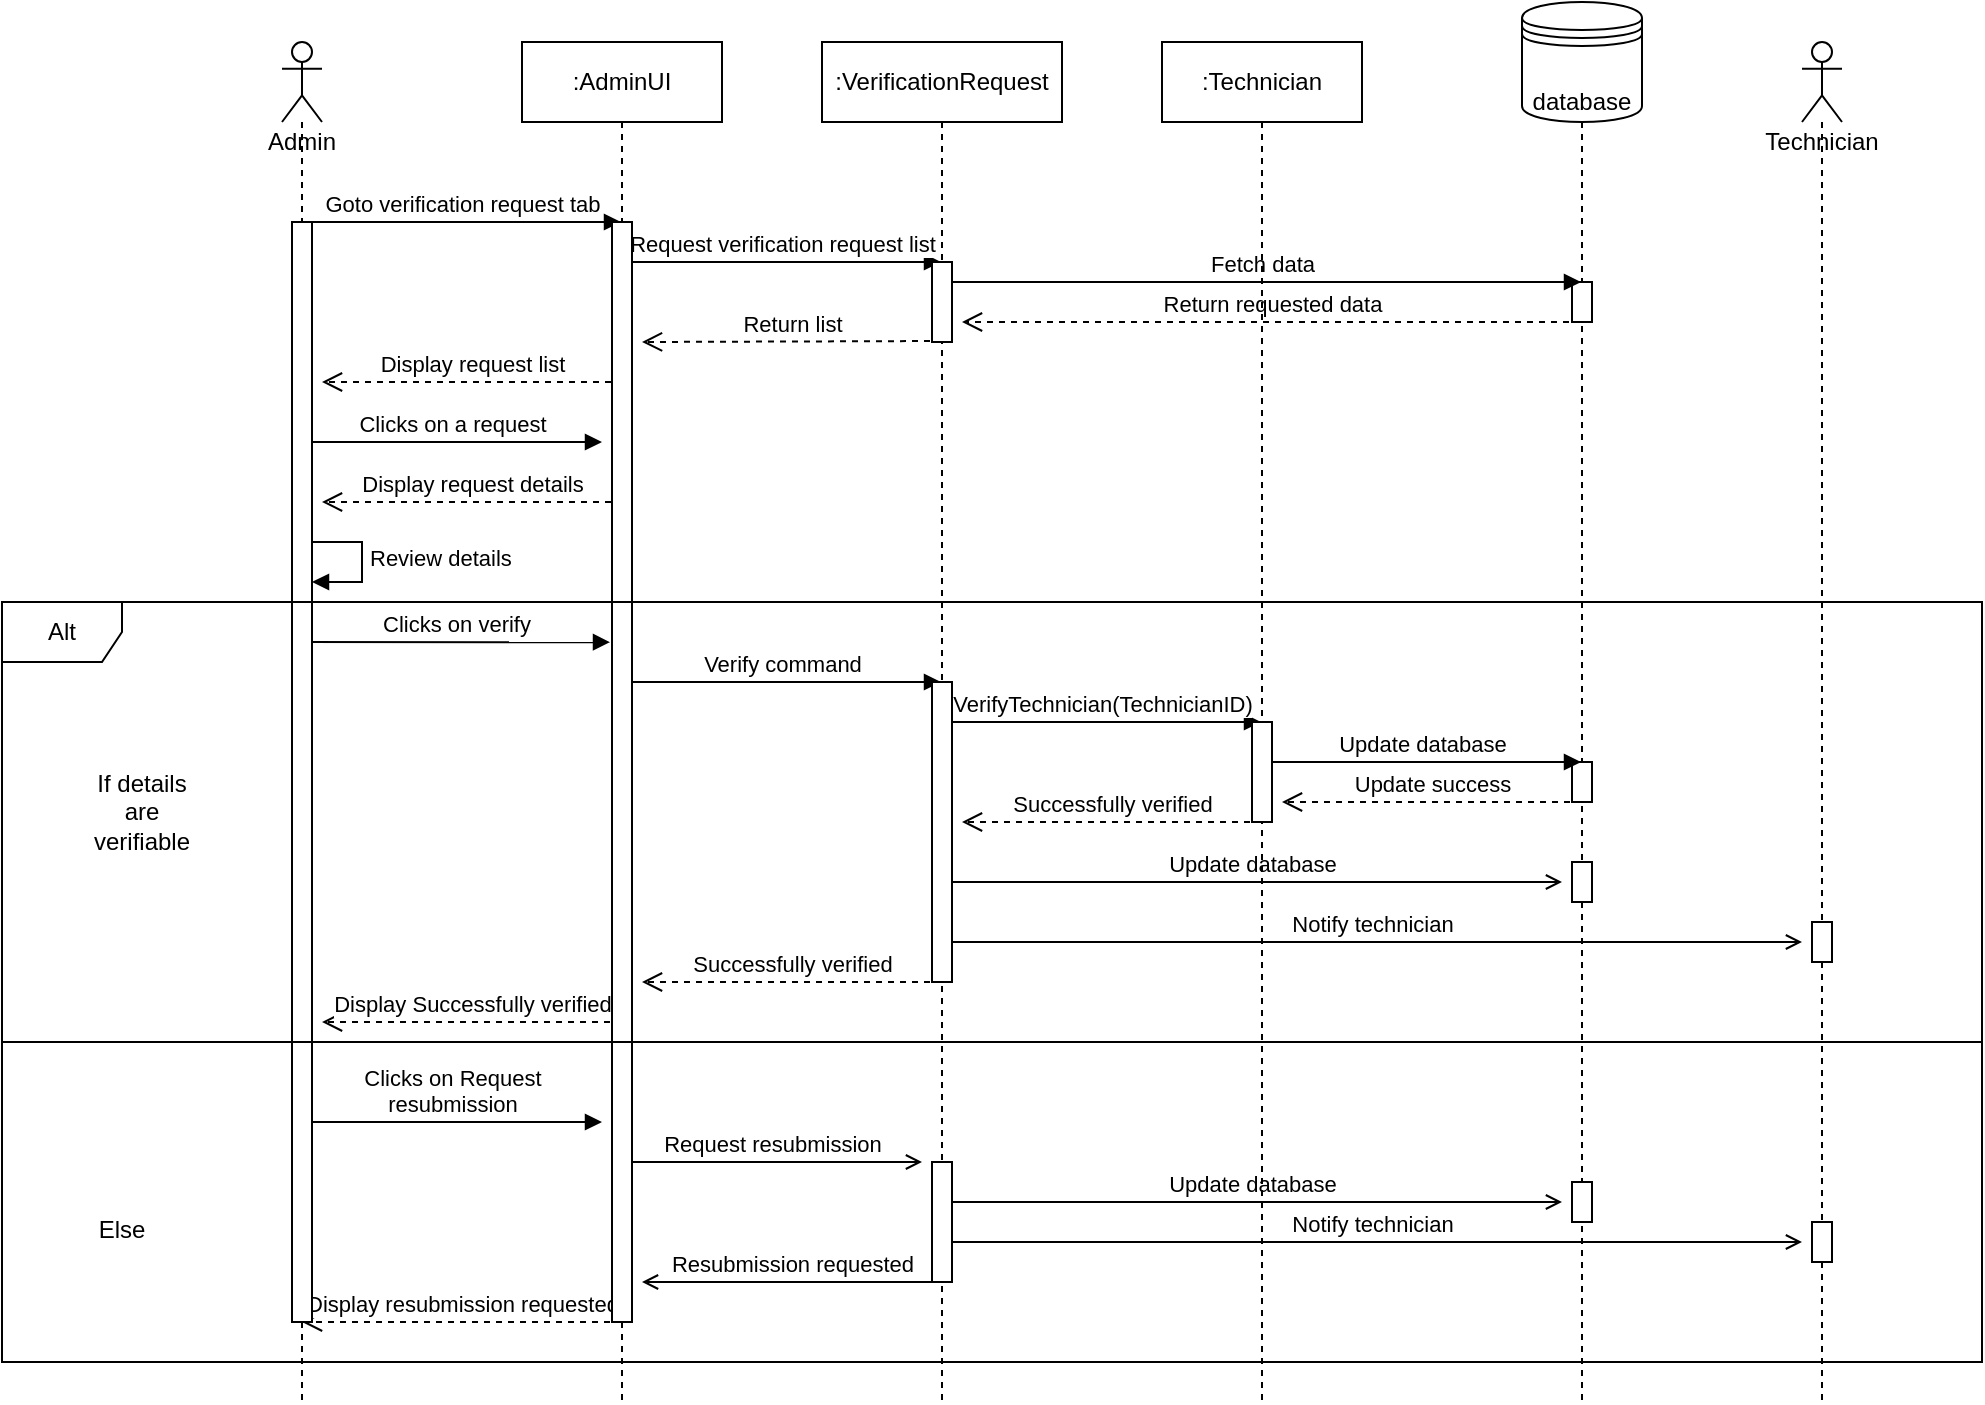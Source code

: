 <mxfile version="20.5.2" type="google"><diagram id="WNlppqkLecCwL8a12EqX" name="Page-1"><mxGraphModel grid="1" page="1" gridSize="10" guides="1" tooltips="1" connect="1" arrows="1" fold="1" pageScale="1" pageWidth="827" pageHeight="1169" math="0" shadow="0"><root><mxCell id="0"/><mxCell id="1" parent="0"/><mxCell id="yfMYkttJ6dfOI2MjK5mH-7" value="database" style="shape=umlLifeline;participant=datastore;perimeter=lifelinePerimeter;whiteSpace=wrap;html=1;container=1;collapsible=0;recursiveResize=0;verticalAlign=top;spacingTop=36;outlineConnect=0;size=60;" vertex="1" parent="1"><mxGeometry x="1650" y="540" width="60" height="700" as="geometry"/></mxCell><mxCell id="yfMYkttJ6dfOI2MjK5mH-45" value="" style="html=1;points=[];perimeter=orthogonalPerimeter;" vertex="1" parent="yfMYkttJ6dfOI2MjK5mH-7"><mxGeometry x="25" y="380" width="10" height="20" as="geometry"/></mxCell><mxCell id="yfMYkttJ6dfOI2MjK5mH-46" value="" style="html=1;points=[];perimeter=orthogonalPerimeter;" vertex="1" parent="yfMYkttJ6dfOI2MjK5mH-7"><mxGeometry x="25" y="430" width="10" height="20" as="geometry"/></mxCell><mxCell id="yfMYkttJ6dfOI2MjK5mH-48" value="" style="html=1;points=[];perimeter=orthogonalPerimeter;" vertex="1" parent="yfMYkttJ6dfOI2MjK5mH-7"><mxGeometry x="25" y="590" width="10" height="20" as="geometry"/></mxCell><mxCell id="yfMYkttJ6dfOI2MjK5mH-43" value="" style="html=1;points=[];perimeter=orthogonalPerimeter;" vertex="1" parent="yfMYkttJ6dfOI2MjK5mH-7"><mxGeometry x="25" y="140" width="10" height="20" as="geometry"/></mxCell><mxCell id="yfMYkttJ6dfOI2MjK5mH-8" value="Goto verification request tab" style="html=1;verticalAlign=bottom;endArrow=block;rounded=0;" edge="1" parent="1" target="yfMYkttJ6dfOI2MjK5mH-3"><mxGeometry width="80" relative="1" as="geometry"><mxPoint x="1040" y="650" as="sourcePoint"/><mxPoint x="1120" y="650" as="targetPoint"/></mxGeometry></mxCell><mxCell id="yfMYkttJ6dfOI2MjK5mH-10" value="Fetch data" style="html=1;verticalAlign=bottom;endArrow=block;rounded=0;" edge="1" parent="1" source="yfMYkttJ6dfOI2MjK5mH-4" target="yfMYkttJ6dfOI2MjK5mH-7"><mxGeometry width="80" relative="1" as="geometry"><mxPoint x="1360" y="690" as="sourcePoint"/><mxPoint x="1519.5" y="690" as="targetPoint"/><Array as="points"><mxPoint x="1380" y="680"/><mxPoint x="1620" y="680"/></Array></mxGeometry></mxCell><mxCell id="yfMYkttJ6dfOI2MjK5mH-11" value="Return requested data" style="html=1;verticalAlign=bottom;endArrow=open;dashed=1;endSize=8;rounded=0;" edge="1" parent="1" source="yfMYkttJ6dfOI2MjK5mH-7"><mxGeometry relative="1" as="geometry"><mxPoint x="1680" y="720" as="sourcePoint"/><mxPoint x="1370" y="700" as="targetPoint"/><Array as="points"><mxPoint x="1420" y="700"/></Array></mxGeometry></mxCell><mxCell id="yfMYkttJ6dfOI2MjK5mH-14" value="Clicks on a request" style="html=1;verticalAlign=bottom;endArrow=block;rounded=0;" edge="1" parent="1"><mxGeometry width="80" relative="1" as="geometry"><mxPoint x="1040" y="760" as="sourcePoint"/><mxPoint x="1190" y="760" as="targetPoint"/></mxGeometry></mxCell><mxCell id="yfMYkttJ6dfOI2MjK5mH-15" value="Display request details" style="html=1;verticalAlign=bottom;endArrow=open;dashed=1;endSize=8;rounded=0;" edge="1" parent="1"><mxGeometry relative="1" as="geometry"><mxPoint x="1200.5" y="790" as="sourcePoint"/><mxPoint x="1050" y="790" as="targetPoint"/></mxGeometry></mxCell><mxCell id="yfMYkttJ6dfOI2MjK5mH-17" value="Review details" style="edgeStyle=orthogonalEdgeStyle;html=1;align=left;spacingLeft=2;endArrow=block;rounded=0;entryX=1;entryY=0;" edge="1" parent="1"><mxGeometry relative="1" as="geometry"><mxPoint x="1040" y="810" as="sourcePoint"/><Array as="points"><mxPoint x="1070" y="810"/></Array><mxPoint x="1045" y="830" as="targetPoint"/></mxGeometry></mxCell><mxCell id="yfMYkttJ6dfOI2MjK5mH-19" value="Verify command" style="html=1;verticalAlign=bottom;endArrow=block;rounded=0;" edge="1" parent="1"><mxGeometry width="80" relative="1" as="geometry"><mxPoint x="1200" y="880" as="sourcePoint"/><mxPoint x="1359.5" y="880" as="targetPoint"/></mxGeometry></mxCell><mxCell id="yfMYkttJ6dfOI2MjK5mH-20" value="VerifyTechnician(TechnicianID)" style="html=1;verticalAlign=bottom;endArrow=block;rounded=0;" edge="1" parent="1"><mxGeometry width="80" relative="1" as="geometry"><mxPoint x="1360" y="900" as="sourcePoint"/><mxPoint x="1519.5" y="900" as="targetPoint"/></mxGeometry></mxCell><mxCell id="yfMYkttJ6dfOI2MjK5mH-21" value="Update database" style="html=1;verticalAlign=bottom;endArrow=block;rounded=0;" edge="1" parent="1"><mxGeometry width="80" relative="1" as="geometry"><mxPoint x="1520" y="920" as="sourcePoint"/><mxPoint x="1679.5" y="920" as="targetPoint"/></mxGeometry></mxCell><mxCell id="yfMYkttJ6dfOI2MjK5mH-22" value="Update success" style="html=1;verticalAlign=bottom;endArrow=open;dashed=1;endSize=8;rounded=0;" edge="1" parent="1"><mxGeometry relative="1" as="geometry"><mxPoint x="1680" y="940" as="sourcePoint"/><mxPoint x="1530" y="940" as="targetPoint"/></mxGeometry></mxCell><mxCell id="yfMYkttJ6dfOI2MjK5mH-23" value="Successfully verified" style="html=1;verticalAlign=bottom;endArrow=open;dashed=1;endSize=8;rounded=0;" edge="1" parent="1"><mxGeometry relative="1" as="geometry"><mxPoint x="1520" y="950" as="sourcePoint"/><mxPoint x="1370" y="950" as="targetPoint"/></mxGeometry></mxCell><mxCell id="yfMYkttJ6dfOI2MjK5mH-24" value="Update database" style="html=1;verticalAlign=bottom;endArrow=open;rounded=0;endFill=0;" edge="1" parent="1"><mxGeometry width="80" relative="1" as="geometry"><mxPoint x="1360" y="980" as="sourcePoint"/><mxPoint x="1670" y="980" as="targetPoint"/></mxGeometry></mxCell><mxCell id="yfMYkttJ6dfOI2MjK5mH-25" value="Technician" style="shape=umlLifeline;participant=umlActor;perimeter=lifelinePerimeter;whiteSpace=wrap;html=1;container=1;collapsible=0;recursiveResize=0;verticalAlign=top;spacingTop=36;outlineConnect=0;" vertex="1" parent="1"><mxGeometry x="1790" y="560" width="20" height="680" as="geometry"/></mxCell><mxCell id="yfMYkttJ6dfOI2MjK5mH-47" value="" style="html=1;points=[];perimeter=orthogonalPerimeter;" vertex="1" parent="yfMYkttJ6dfOI2MjK5mH-25"><mxGeometry x="5" y="440" width="10" height="20" as="geometry"/></mxCell><mxCell id="yfMYkttJ6dfOI2MjK5mH-49" value="" style="html=1;points=[];perimeter=orthogonalPerimeter;" vertex="1" parent="yfMYkttJ6dfOI2MjK5mH-25"><mxGeometry x="5" y="590" width="10" height="20" as="geometry"/></mxCell><mxCell id="yfMYkttJ6dfOI2MjK5mH-26" value="Successfully verified" style="html=1;verticalAlign=bottom;endArrow=open;dashed=1;endSize=8;rounded=0;" edge="1" parent="1"><mxGeometry relative="1" as="geometry"><mxPoint x="1360" y="1030" as="sourcePoint"/><mxPoint x="1210" y="1030" as="targetPoint"/></mxGeometry></mxCell><mxCell id="yfMYkttJ6dfOI2MjK5mH-27" value="Display Successfully verified" style="html=1;verticalAlign=bottom;endArrow=open;dashed=1;endSize=8;rounded=0;" edge="1" parent="1"><mxGeometry relative="1" as="geometry"><mxPoint x="1200" y="1050" as="sourcePoint"/><mxPoint x="1050" y="1050" as="targetPoint"/></mxGeometry></mxCell><mxCell id="yfMYkttJ6dfOI2MjK5mH-28" value="Notify technician" style="html=1;verticalAlign=bottom;endArrow=open;rounded=0;endFill=0;" edge="1" parent="1"><mxGeometry width="80" relative="1" as="geometry"><mxPoint x="1360" y="1010" as="sourcePoint"/><mxPoint x="1790" y="1010" as="targetPoint"/></mxGeometry></mxCell><mxCell id="yfMYkttJ6dfOI2MjK5mH-29" value="&lt;div&gt;Clicks on Request &lt;br&gt;&lt;/div&gt;&lt;div&gt;resubmission&lt;/div&gt;" style="html=1;verticalAlign=bottom;endArrow=block;rounded=0;" edge="1" parent="1"><mxGeometry x="0.003" width="80" relative="1" as="geometry"><mxPoint x="1040" y="1100" as="sourcePoint"/><mxPoint x="1190" y="1100" as="targetPoint"/><mxPoint as="offset"/></mxGeometry></mxCell><mxCell id="yfMYkttJ6dfOI2MjK5mH-31" value="Request resubmission" style="html=1;verticalAlign=bottom;endArrow=open;rounded=0;endFill=0;" edge="1" parent="1"><mxGeometry width="80" relative="1" as="geometry"><mxPoint x="1200" y="1120" as="sourcePoint"/><mxPoint x="1350" y="1120" as="targetPoint"/></mxGeometry></mxCell><mxCell id="yfMYkttJ6dfOI2MjK5mH-32" value="Update database" style="html=1;verticalAlign=bottom;endArrow=open;rounded=0;endFill=0;" edge="1" parent="1"><mxGeometry width="80" relative="1" as="geometry"><mxPoint x="1360" y="1140" as="sourcePoint"/><mxPoint x="1670" y="1140" as="targetPoint"/></mxGeometry></mxCell><mxCell id="yfMYkttJ6dfOI2MjK5mH-34" value="Notify technician" style="html=1;verticalAlign=bottom;endArrow=open;rounded=0;endFill=0;" edge="1" parent="1"><mxGeometry width="80" relative="1" as="geometry"><mxPoint x="1360" y="1160" as="sourcePoint"/><mxPoint x="1790" y="1160" as="targetPoint"/></mxGeometry></mxCell><mxCell id="yfMYkttJ6dfOI2MjK5mH-35" value="Resubmission requested" style="html=1;verticalAlign=bottom;endArrow=open;rounded=0;endFill=0;" edge="1" parent="1"><mxGeometry width="80" relative="1" as="geometry"><mxPoint x="1360" y="1180" as="sourcePoint"/><mxPoint x="1210" y="1180" as="targetPoint"/></mxGeometry></mxCell><mxCell id="yfMYkttJ6dfOI2MjK5mH-36" value="Display resubmission requested" style="html=1;verticalAlign=bottom;endArrow=open;dashed=1;endSize=8;rounded=0;" edge="1" parent="1"><mxGeometry relative="1" as="geometry"><mxPoint x="1200" y="1200" as="sourcePoint"/><mxPoint x="1040" y="1200" as="targetPoint"/></mxGeometry></mxCell><mxCell id="yfMYkttJ6dfOI2MjK5mH-6" value=":Technician" style="shape=umlLifeline;perimeter=lifelinePerimeter;whiteSpace=wrap;html=1;container=1;collapsible=0;recursiveResize=0;outlineConnect=0;" vertex="1" parent="1"><mxGeometry x="1470" y="560" width="100" height="680" as="geometry"/></mxCell><mxCell id="yfMYkttJ6dfOI2MjK5mH-42" value="" style="html=1;points=[];perimeter=orthogonalPerimeter;" vertex="1" parent="yfMYkttJ6dfOI2MjK5mH-6"><mxGeometry x="45" y="340" width="10" height="50" as="geometry"/></mxCell><mxCell id="yfMYkttJ6dfOI2MjK5mH-4" value=":VerificationRequest" style="shape=umlLifeline;perimeter=lifelinePerimeter;whiteSpace=wrap;html=1;container=1;collapsible=0;recursiveResize=0;outlineConnect=0;" vertex="1" parent="1"><mxGeometry x="1300" y="560" width="120" height="680" as="geometry"/></mxCell><mxCell id="yfMYkttJ6dfOI2MjK5mH-9" value="Request verification request list" style="html=1;verticalAlign=bottom;endArrow=block;rounded=0;" edge="1" parent="yfMYkttJ6dfOI2MjK5mH-4"><mxGeometry width="80" relative="1" as="geometry"><mxPoint x="-100" y="110" as="sourcePoint"/><mxPoint x="59.5" y="110" as="targetPoint"/></mxGeometry></mxCell><mxCell id="yfMYkttJ6dfOI2MjK5mH-12" value="Return list" style="html=1;verticalAlign=bottom;endArrow=open;dashed=1;endSize=8;rounded=0;" edge="1" parent="yfMYkttJ6dfOI2MjK5mH-4"><mxGeometry relative="1" as="geometry"><mxPoint x="60" y="149.5" as="sourcePoint"/><mxPoint x="-90" y="150" as="targetPoint"/></mxGeometry></mxCell><mxCell id="yfMYkttJ6dfOI2MjK5mH-40" value="" style="html=1;points=[];perimeter=orthogonalPerimeter;" vertex="1" parent="yfMYkttJ6dfOI2MjK5mH-4"><mxGeometry x="55" y="320" width="10" height="150" as="geometry"/></mxCell><mxCell id="yfMYkttJ6dfOI2MjK5mH-41" value="" style="html=1;points=[];perimeter=orthogonalPerimeter;" vertex="1" parent="yfMYkttJ6dfOI2MjK5mH-4"><mxGeometry x="55" y="560" width="10" height="60" as="geometry"/></mxCell><mxCell id="yfMYkttJ6dfOI2MjK5mH-39" value="" style="html=1;points=[];perimeter=orthogonalPerimeter;" vertex="1" parent="yfMYkttJ6dfOI2MjK5mH-4"><mxGeometry x="55" y="110" width="10" height="40" as="geometry"/></mxCell><mxCell id="yfMYkttJ6dfOI2MjK5mH-3" value=":AdminUI" style="shape=umlLifeline;perimeter=lifelinePerimeter;whiteSpace=wrap;html=1;container=1;collapsible=0;recursiveResize=0;outlineConnect=0;" vertex="1" parent="1"><mxGeometry x="1150" y="560" width="100" height="680" as="geometry"/></mxCell><mxCell id="yfMYkttJ6dfOI2MjK5mH-13" value="Display request list" style="html=1;verticalAlign=bottom;endArrow=open;dashed=1;endSize=8;rounded=0;" edge="1" parent="yfMYkttJ6dfOI2MjK5mH-3"><mxGeometry relative="1" as="geometry"><mxPoint x="50.5" y="170" as="sourcePoint"/><mxPoint x="-100" y="170" as="targetPoint"/></mxGeometry></mxCell><mxCell id="yfMYkttJ6dfOI2MjK5mH-18" value="Clicks on verify" style="html=1;verticalAlign=bottom;endArrow=block;rounded=0;entryX=-0.1;entryY=0.382;entryDx=0;entryDy=0;entryPerimeter=0;" edge="1" parent="yfMYkttJ6dfOI2MjK5mH-3" target="yfMYkttJ6dfOI2MjK5mH-38"><mxGeometry width="80" relative="1" as="geometry"><mxPoint x="-110" y="300" as="sourcePoint"/><mxPoint x="49.5" y="300" as="targetPoint"/></mxGeometry></mxCell><mxCell id="yfMYkttJ6dfOI2MjK5mH-38" value="" style="html=1;points=[];perimeter=orthogonalPerimeter;" vertex="1" parent="yfMYkttJ6dfOI2MjK5mH-3"><mxGeometry x="45" y="90" width="10" height="550" as="geometry"/></mxCell><mxCell id="yfMYkttJ6dfOI2MjK5mH-2" value="Admin" style="shape=umlLifeline;participant=umlActor;perimeter=lifelinePerimeter;whiteSpace=wrap;html=1;container=1;collapsible=0;recursiveResize=0;verticalAlign=top;spacingTop=36;outlineConnect=0;" vertex="1" parent="1"><mxGeometry x="1030" y="560" width="20" height="680" as="geometry"/></mxCell><mxCell id="yfMYkttJ6dfOI2MjK5mH-37" value="" style="html=1;points=[];perimeter=orthogonalPerimeter;" vertex="1" parent="yfMYkttJ6dfOI2MjK5mH-2"><mxGeometry x="5" y="90" width="10" height="550" as="geometry"/></mxCell><mxCell id="lFuIh5NS1VWS99CFfHJT-1" value="Alt" style="shape=umlFrame;whiteSpace=wrap;html=1;" vertex="1" parent="1"><mxGeometry x="890" y="840" width="990" height="220" as="geometry"/></mxCell><mxCell id="lFuIh5NS1VWS99CFfHJT-2" value="" style="html=1;fillColor=none;" vertex="1" parent="1"><mxGeometry x="890" y="1060" width="990" height="160" as="geometry"/></mxCell><mxCell id="lFuIh5NS1VWS99CFfHJT-4" value="If details are verifiable" style="text;html=1;strokeColor=none;fillColor=none;align=center;verticalAlign=middle;whiteSpace=wrap;rounded=0;" vertex="1" parent="1"><mxGeometry x="930" y="930" width="60" height="30" as="geometry"/></mxCell><mxCell id="lFuIh5NS1VWS99CFfHJT-5" value="Else" style="text;html=1;strokeColor=none;fillColor=none;align=center;verticalAlign=middle;whiteSpace=wrap;rounded=0;" vertex="1" parent="1"><mxGeometry x="920" y="1139" width="60" height="30" as="geometry"/></mxCell></root></mxGraphModel></diagram></mxfile>